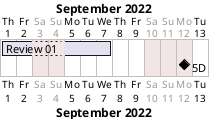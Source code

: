 {
  "sha1": "5htmojaj4hh6xedo8ymhofyxtmn919",
  "insertion": {
    "when": "2024-05-30T20:48:20.742Z",
    "url": "https://forum.plantuml.net/13434/gantt-milestone-bug?show=16587#c16587",
    "user": "plantuml@gmail.com"
  }
}
@startgantt
Project starts 2022-09-01
saturdat are closed
sunday are closed

2022-09-12 is closed

[Review 01] requires 5 days

[5D] happens on 5 days after [Review 01]'s end
@endgantt
